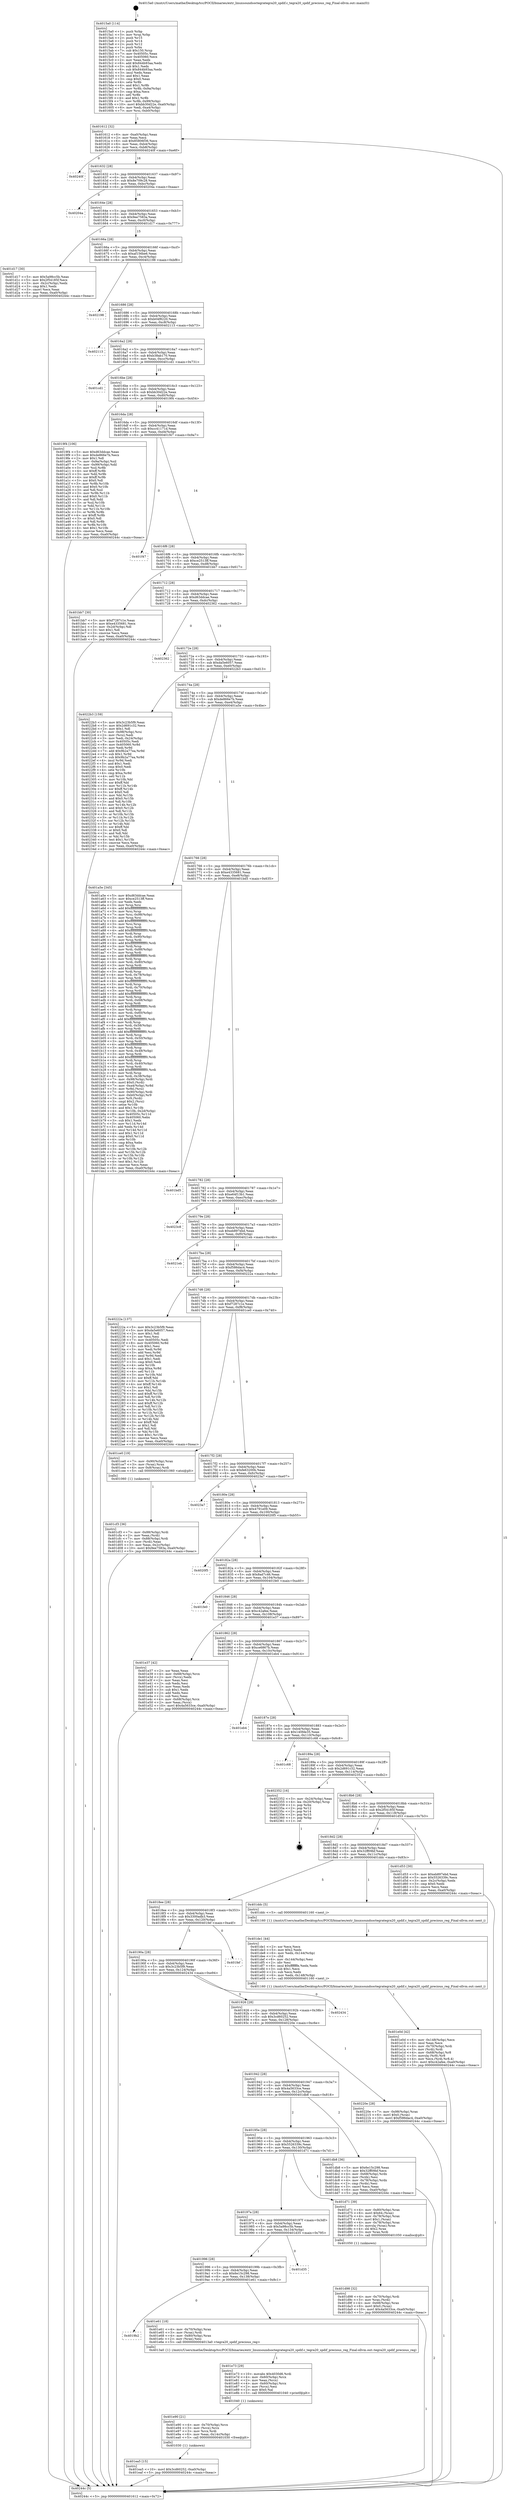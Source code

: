digraph "0x4015a0" {
  label = "0x4015a0 (/mnt/c/Users/mathe/Desktop/tcc/POCII/binaries/extr_linuxsoundsoctegrategra20_spdif.c_tegra20_spdif_precious_reg_Final-ollvm.out::main(0))"
  labelloc = "t"
  node[shape=record]

  Entry [label="",width=0.3,height=0.3,shape=circle,fillcolor=black,style=filled]
  "0x401612" [label="{
     0x401612 [32]\l
     | [instrs]\l
     &nbsp;&nbsp;0x401612 \<+6\>: mov -0xa0(%rbp),%eax\l
     &nbsp;&nbsp;0x401618 \<+2\>: mov %eax,%ecx\l
     &nbsp;&nbsp;0x40161a \<+6\>: sub $0x85806f36,%ecx\l
     &nbsp;&nbsp;0x401620 \<+6\>: mov %eax,-0xb4(%rbp)\l
     &nbsp;&nbsp;0x401626 \<+6\>: mov %ecx,-0xb8(%rbp)\l
     &nbsp;&nbsp;0x40162c \<+6\>: je 000000000040240f \<main+0xe6f\>\l
  }"]
  "0x40240f" [label="{
     0x40240f\l
  }", style=dashed]
  "0x401632" [label="{
     0x401632 [28]\l
     | [instrs]\l
     &nbsp;&nbsp;0x401632 \<+5\>: jmp 0000000000401637 \<main+0x97\>\l
     &nbsp;&nbsp;0x401637 \<+6\>: mov -0xb4(%rbp),%eax\l
     &nbsp;&nbsp;0x40163d \<+5\>: sub $0x8e709c28,%eax\l
     &nbsp;&nbsp;0x401642 \<+6\>: mov %eax,-0xbc(%rbp)\l
     &nbsp;&nbsp;0x401648 \<+6\>: je 000000000040204a \<main+0xaaa\>\l
  }"]
  Exit [label="",width=0.3,height=0.3,shape=circle,fillcolor=black,style=filled,peripheries=2]
  "0x40204a" [label="{
     0x40204a\l
  }", style=dashed]
  "0x40164e" [label="{
     0x40164e [28]\l
     | [instrs]\l
     &nbsp;&nbsp;0x40164e \<+5\>: jmp 0000000000401653 \<main+0xb3\>\l
     &nbsp;&nbsp;0x401653 \<+6\>: mov -0xb4(%rbp),%eax\l
     &nbsp;&nbsp;0x401659 \<+5\>: sub $0x9ee7583a,%eax\l
     &nbsp;&nbsp;0x40165e \<+6\>: mov %eax,-0xc0(%rbp)\l
     &nbsp;&nbsp;0x401664 \<+6\>: je 0000000000401d17 \<main+0x777\>\l
  }"]
  "0x401ea5" [label="{
     0x401ea5 [15]\l
     | [instrs]\l
     &nbsp;&nbsp;0x401ea5 \<+10\>: movl $0x3cd60252,-0xa0(%rbp)\l
     &nbsp;&nbsp;0x401eaf \<+5\>: jmp 000000000040244c \<main+0xeac\>\l
  }"]
  "0x401d17" [label="{
     0x401d17 [30]\l
     | [instrs]\l
     &nbsp;&nbsp;0x401d17 \<+5\>: mov $0x5a98cc5b,%eax\l
     &nbsp;&nbsp;0x401d1c \<+5\>: mov $0x2f54185f,%ecx\l
     &nbsp;&nbsp;0x401d21 \<+3\>: mov -0x2c(%rbp),%edx\l
     &nbsp;&nbsp;0x401d24 \<+3\>: cmp $0x1,%edx\l
     &nbsp;&nbsp;0x401d27 \<+3\>: cmovl %ecx,%eax\l
     &nbsp;&nbsp;0x401d2a \<+6\>: mov %eax,-0xa0(%rbp)\l
     &nbsp;&nbsp;0x401d30 \<+5\>: jmp 000000000040244c \<main+0xeac\>\l
  }"]
  "0x40166a" [label="{
     0x40166a [28]\l
     | [instrs]\l
     &nbsp;&nbsp;0x40166a \<+5\>: jmp 000000000040166f \<main+0xcf\>\l
     &nbsp;&nbsp;0x40166f \<+6\>: mov -0xb4(%rbp),%eax\l
     &nbsp;&nbsp;0x401675 \<+5\>: sub $0xaf156be6,%eax\l
     &nbsp;&nbsp;0x40167a \<+6\>: mov %eax,-0xc4(%rbp)\l
     &nbsp;&nbsp;0x401680 \<+6\>: je 0000000000402198 \<main+0xbf8\>\l
  }"]
  "0x401e90" [label="{
     0x401e90 [21]\l
     | [instrs]\l
     &nbsp;&nbsp;0x401e90 \<+4\>: mov -0x70(%rbp),%rcx\l
     &nbsp;&nbsp;0x401e94 \<+3\>: mov (%rcx),%rcx\l
     &nbsp;&nbsp;0x401e97 \<+3\>: mov %rcx,%rdi\l
     &nbsp;&nbsp;0x401e9a \<+6\>: mov %eax,-0x14c(%rbp)\l
     &nbsp;&nbsp;0x401ea0 \<+5\>: call 0000000000401030 \<free@plt\>\l
     | [calls]\l
     &nbsp;&nbsp;0x401030 \{1\} (unknown)\l
  }"]
  "0x402198" [label="{
     0x402198\l
  }", style=dashed]
  "0x401686" [label="{
     0x401686 [28]\l
     | [instrs]\l
     &nbsp;&nbsp;0x401686 \<+5\>: jmp 000000000040168b \<main+0xeb\>\l
     &nbsp;&nbsp;0x40168b \<+6\>: mov -0xb4(%rbp),%eax\l
     &nbsp;&nbsp;0x401691 \<+5\>: sub $0xb04f8220,%eax\l
     &nbsp;&nbsp;0x401696 \<+6\>: mov %eax,-0xc8(%rbp)\l
     &nbsp;&nbsp;0x40169c \<+6\>: je 0000000000402113 \<main+0xb73\>\l
  }"]
  "0x401e73" [label="{
     0x401e73 [29]\l
     | [instrs]\l
     &nbsp;&nbsp;0x401e73 \<+10\>: movabs $0x4030d6,%rdi\l
     &nbsp;&nbsp;0x401e7d \<+4\>: mov -0x60(%rbp),%rcx\l
     &nbsp;&nbsp;0x401e81 \<+2\>: mov %eax,(%rcx)\l
     &nbsp;&nbsp;0x401e83 \<+4\>: mov -0x60(%rbp),%rcx\l
     &nbsp;&nbsp;0x401e87 \<+2\>: mov (%rcx),%esi\l
     &nbsp;&nbsp;0x401e89 \<+2\>: mov $0x0,%al\l
     &nbsp;&nbsp;0x401e8b \<+5\>: call 0000000000401040 \<printf@plt\>\l
     | [calls]\l
     &nbsp;&nbsp;0x401040 \{1\} (unknown)\l
  }"]
  "0x402113" [label="{
     0x402113\l
  }", style=dashed]
  "0x4016a2" [label="{
     0x4016a2 [28]\l
     | [instrs]\l
     &nbsp;&nbsp;0x4016a2 \<+5\>: jmp 00000000004016a7 \<main+0x107\>\l
     &nbsp;&nbsp;0x4016a7 \<+6\>: mov -0xb4(%rbp),%eax\l
     &nbsp;&nbsp;0x4016ad \<+5\>: sub $0xb38ab170,%eax\l
     &nbsp;&nbsp;0x4016b2 \<+6\>: mov %eax,-0xcc(%rbp)\l
     &nbsp;&nbsp;0x4016b8 \<+6\>: je 0000000000401cd1 \<main+0x731\>\l
  }"]
  "0x4019b2" [label="{
     0x4019b2\l
  }", style=dashed]
  "0x401cd1" [label="{
     0x401cd1\l
  }", style=dashed]
  "0x4016be" [label="{
     0x4016be [28]\l
     | [instrs]\l
     &nbsp;&nbsp;0x4016be \<+5\>: jmp 00000000004016c3 \<main+0x123\>\l
     &nbsp;&nbsp;0x4016c3 \<+6\>: mov -0xb4(%rbp),%eax\l
     &nbsp;&nbsp;0x4016c9 \<+5\>: sub $0xbb30d22e,%eax\l
     &nbsp;&nbsp;0x4016ce \<+6\>: mov %eax,-0xd0(%rbp)\l
     &nbsp;&nbsp;0x4016d4 \<+6\>: je 00000000004019f4 \<main+0x454\>\l
  }"]
  "0x401e61" [label="{
     0x401e61 [18]\l
     | [instrs]\l
     &nbsp;&nbsp;0x401e61 \<+4\>: mov -0x70(%rbp),%rax\l
     &nbsp;&nbsp;0x401e65 \<+3\>: mov (%rax),%rdi\l
     &nbsp;&nbsp;0x401e68 \<+4\>: mov -0x80(%rbp),%rax\l
     &nbsp;&nbsp;0x401e6c \<+2\>: mov (%rax),%esi\l
     &nbsp;&nbsp;0x401e6e \<+5\>: call 00000000004013a0 \<tegra20_spdif_precious_reg\>\l
     | [calls]\l
     &nbsp;&nbsp;0x4013a0 \{1\} (/mnt/c/Users/mathe/Desktop/tcc/POCII/binaries/extr_linuxsoundsoctegrategra20_spdif.c_tegra20_spdif_precious_reg_Final-ollvm.out::tegra20_spdif_precious_reg)\l
  }"]
  "0x4019f4" [label="{
     0x4019f4 [106]\l
     | [instrs]\l
     &nbsp;&nbsp;0x4019f4 \<+5\>: mov $0xd63ddcae,%eax\l
     &nbsp;&nbsp;0x4019f9 \<+5\>: mov $0xde866e7b,%ecx\l
     &nbsp;&nbsp;0x4019fe \<+2\>: mov $0x1,%dl\l
     &nbsp;&nbsp;0x401a00 \<+7\>: mov -0x9a(%rbp),%sil\l
     &nbsp;&nbsp;0x401a07 \<+7\>: mov -0x99(%rbp),%dil\l
     &nbsp;&nbsp;0x401a0e \<+3\>: mov %sil,%r8b\l
     &nbsp;&nbsp;0x401a11 \<+4\>: xor $0xff,%r8b\l
     &nbsp;&nbsp;0x401a15 \<+3\>: mov %dil,%r9b\l
     &nbsp;&nbsp;0x401a18 \<+4\>: xor $0xff,%r9b\l
     &nbsp;&nbsp;0x401a1c \<+3\>: xor $0x0,%dl\l
     &nbsp;&nbsp;0x401a1f \<+3\>: mov %r8b,%r10b\l
     &nbsp;&nbsp;0x401a22 \<+4\>: and $0x0,%r10b\l
     &nbsp;&nbsp;0x401a26 \<+3\>: and %dl,%sil\l
     &nbsp;&nbsp;0x401a29 \<+3\>: mov %r9b,%r11b\l
     &nbsp;&nbsp;0x401a2c \<+4\>: and $0x0,%r11b\l
     &nbsp;&nbsp;0x401a30 \<+3\>: and %dl,%dil\l
     &nbsp;&nbsp;0x401a33 \<+3\>: or %sil,%r10b\l
     &nbsp;&nbsp;0x401a36 \<+3\>: or %dil,%r11b\l
     &nbsp;&nbsp;0x401a39 \<+3\>: xor %r11b,%r10b\l
     &nbsp;&nbsp;0x401a3c \<+3\>: or %r9b,%r8b\l
     &nbsp;&nbsp;0x401a3f \<+4\>: xor $0xff,%r8b\l
     &nbsp;&nbsp;0x401a43 \<+3\>: or $0x0,%dl\l
     &nbsp;&nbsp;0x401a46 \<+3\>: and %dl,%r8b\l
     &nbsp;&nbsp;0x401a49 \<+3\>: or %r8b,%r10b\l
     &nbsp;&nbsp;0x401a4c \<+4\>: test $0x1,%r10b\l
     &nbsp;&nbsp;0x401a50 \<+3\>: cmovne %ecx,%eax\l
     &nbsp;&nbsp;0x401a53 \<+6\>: mov %eax,-0xa0(%rbp)\l
     &nbsp;&nbsp;0x401a59 \<+5\>: jmp 000000000040244c \<main+0xeac\>\l
  }"]
  "0x4016da" [label="{
     0x4016da [28]\l
     | [instrs]\l
     &nbsp;&nbsp;0x4016da \<+5\>: jmp 00000000004016df \<main+0x13f\>\l
     &nbsp;&nbsp;0x4016df \<+6\>: mov -0xb4(%rbp),%eax\l
     &nbsp;&nbsp;0x4016e5 \<+5\>: sub $0xcc41171d,%eax\l
     &nbsp;&nbsp;0x4016ea \<+6\>: mov %eax,-0xd4(%rbp)\l
     &nbsp;&nbsp;0x4016f0 \<+6\>: je 0000000000401f47 \<main+0x9a7\>\l
  }"]
  "0x40244c" [label="{
     0x40244c [5]\l
     | [instrs]\l
     &nbsp;&nbsp;0x40244c \<+5\>: jmp 0000000000401612 \<main+0x72\>\l
  }"]
  "0x4015a0" [label="{
     0x4015a0 [114]\l
     | [instrs]\l
     &nbsp;&nbsp;0x4015a0 \<+1\>: push %rbp\l
     &nbsp;&nbsp;0x4015a1 \<+3\>: mov %rsp,%rbp\l
     &nbsp;&nbsp;0x4015a4 \<+2\>: push %r15\l
     &nbsp;&nbsp;0x4015a6 \<+2\>: push %r14\l
     &nbsp;&nbsp;0x4015a8 \<+2\>: push %r12\l
     &nbsp;&nbsp;0x4015aa \<+1\>: push %rbx\l
     &nbsp;&nbsp;0x4015ab \<+7\>: sub $0x150,%rsp\l
     &nbsp;&nbsp;0x4015b2 \<+7\>: mov 0x40505c,%eax\l
     &nbsp;&nbsp;0x4015b9 \<+7\>: mov 0x405060,%ecx\l
     &nbsp;&nbsp;0x4015c0 \<+2\>: mov %eax,%edx\l
     &nbsp;&nbsp;0x4015c2 \<+6\>: add $0x844b93aa,%edx\l
     &nbsp;&nbsp;0x4015c8 \<+3\>: sub $0x1,%edx\l
     &nbsp;&nbsp;0x4015cb \<+6\>: sub $0x844b93aa,%edx\l
     &nbsp;&nbsp;0x4015d1 \<+3\>: imul %edx,%eax\l
     &nbsp;&nbsp;0x4015d4 \<+3\>: and $0x1,%eax\l
     &nbsp;&nbsp;0x4015d7 \<+3\>: cmp $0x0,%eax\l
     &nbsp;&nbsp;0x4015da \<+4\>: sete %r8b\l
     &nbsp;&nbsp;0x4015de \<+4\>: and $0x1,%r8b\l
     &nbsp;&nbsp;0x4015e2 \<+7\>: mov %r8b,-0x9a(%rbp)\l
     &nbsp;&nbsp;0x4015e9 \<+3\>: cmp $0xa,%ecx\l
     &nbsp;&nbsp;0x4015ec \<+4\>: setl %r8b\l
     &nbsp;&nbsp;0x4015f0 \<+4\>: and $0x1,%r8b\l
     &nbsp;&nbsp;0x4015f4 \<+7\>: mov %r8b,-0x99(%rbp)\l
     &nbsp;&nbsp;0x4015fb \<+10\>: movl $0xbb30d22e,-0xa0(%rbp)\l
     &nbsp;&nbsp;0x401605 \<+6\>: mov %edi,-0xa4(%rbp)\l
     &nbsp;&nbsp;0x40160b \<+7\>: mov %rsi,-0xb0(%rbp)\l
  }"]
  "0x401996" [label="{
     0x401996 [28]\l
     | [instrs]\l
     &nbsp;&nbsp;0x401996 \<+5\>: jmp 000000000040199b \<main+0x3fb\>\l
     &nbsp;&nbsp;0x40199b \<+6\>: mov -0xb4(%rbp),%eax\l
     &nbsp;&nbsp;0x4019a1 \<+5\>: sub $0x6e15c298,%eax\l
     &nbsp;&nbsp;0x4019a6 \<+6\>: mov %eax,-0x138(%rbp)\l
     &nbsp;&nbsp;0x4019ac \<+6\>: je 0000000000401e61 \<main+0x8c1\>\l
  }"]
  "0x401f47" [label="{
     0x401f47\l
  }", style=dashed]
  "0x4016f6" [label="{
     0x4016f6 [28]\l
     | [instrs]\l
     &nbsp;&nbsp;0x4016f6 \<+5\>: jmp 00000000004016fb \<main+0x15b\>\l
     &nbsp;&nbsp;0x4016fb \<+6\>: mov -0xb4(%rbp),%eax\l
     &nbsp;&nbsp;0x401701 \<+5\>: sub $0xce2513ff,%eax\l
     &nbsp;&nbsp;0x401706 \<+6\>: mov %eax,-0xd8(%rbp)\l
     &nbsp;&nbsp;0x40170c \<+6\>: je 0000000000401bb7 \<main+0x617\>\l
  }"]
  "0x401d35" [label="{
     0x401d35\l
  }", style=dashed]
  "0x401bb7" [label="{
     0x401bb7 [30]\l
     | [instrs]\l
     &nbsp;&nbsp;0x401bb7 \<+5\>: mov $0xf7287c1e,%eax\l
     &nbsp;&nbsp;0x401bbc \<+5\>: mov $0xe4335681,%ecx\l
     &nbsp;&nbsp;0x401bc1 \<+3\>: mov -0x2d(%rbp),%dl\l
     &nbsp;&nbsp;0x401bc4 \<+3\>: test $0x1,%dl\l
     &nbsp;&nbsp;0x401bc7 \<+3\>: cmovne %ecx,%eax\l
     &nbsp;&nbsp;0x401bca \<+6\>: mov %eax,-0xa0(%rbp)\l
     &nbsp;&nbsp;0x401bd0 \<+5\>: jmp 000000000040244c \<main+0xeac\>\l
  }"]
  "0x401712" [label="{
     0x401712 [28]\l
     | [instrs]\l
     &nbsp;&nbsp;0x401712 \<+5\>: jmp 0000000000401717 \<main+0x177\>\l
     &nbsp;&nbsp;0x401717 \<+6\>: mov -0xb4(%rbp),%eax\l
     &nbsp;&nbsp;0x40171d \<+5\>: sub $0xd63ddcae,%eax\l
     &nbsp;&nbsp;0x401722 \<+6\>: mov %eax,-0xdc(%rbp)\l
     &nbsp;&nbsp;0x401728 \<+6\>: je 0000000000402362 \<main+0xdc2\>\l
  }"]
  "0x401e0d" [label="{
     0x401e0d [42]\l
     | [instrs]\l
     &nbsp;&nbsp;0x401e0d \<+6\>: mov -0x148(%rbp),%ecx\l
     &nbsp;&nbsp;0x401e13 \<+3\>: imul %eax,%ecx\l
     &nbsp;&nbsp;0x401e16 \<+4\>: mov -0x70(%rbp),%rdi\l
     &nbsp;&nbsp;0x401e1a \<+3\>: mov (%rdi),%rdi\l
     &nbsp;&nbsp;0x401e1d \<+4\>: mov -0x68(%rbp),%r8\l
     &nbsp;&nbsp;0x401e21 \<+3\>: movslq (%r8),%r8\l
     &nbsp;&nbsp;0x401e24 \<+4\>: mov %ecx,(%rdi,%r8,4)\l
     &nbsp;&nbsp;0x401e28 \<+10\>: movl $0xc42afee,-0xa0(%rbp)\l
     &nbsp;&nbsp;0x401e32 \<+5\>: jmp 000000000040244c \<main+0xeac\>\l
  }"]
  "0x402362" [label="{
     0x402362\l
  }", style=dashed]
  "0x40172e" [label="{
     0x40172e [28]\l
     | [instrs]\l
     &nbsp;&nbsp;0x40172e \<+5\>: jmp 0000000000401733 \<main+0x193\>\l
     &nbsp;&nbsp;0x401733 \<+6\>: mov -0xb4(%rbp),%eax\l
     &nbsp;&nbsp;0x401739 \<+5\>: sub $0xda5e6057,%eax\l
     &nbsp;&nbsp;0x40173e \<+6\>: mov %eax,-0xe0(%rbp)\l
     &nbsp;&nbsp;0x401744 \<+6\>: je 00000000004022b3 \<main+0xd13\>\l
  }"]
  "0x401de1" [label="{
     0x401de1 [44]\l
     | [instrs]\l
     &nbsp;&nbsp;0x401de1 \<+2\>: xor %ecx,%ecx\l
     &nbsp;&nbsp;0x401de3 \<+5\>: mov $0x2,%edx\l
     &nbsp;&nbsp;0x401de8 \<+6\>: mov %edx,-0x144(%rbp)\l
     &nbsp;&nbsp;0x401dee \<+1\>: cltd\l
     &nbsp;&nbsp;0x401def \<+6\>: mov -0x144(%rbp),%esi\l
     &nbsp;&nbsp;0x401df5 \<+2\>: idiv %esi\l
     &nbsp;&nbsp;0x401df7 \<+6\>: imul $0xfffffffe,%edx,%edx\l
     &nbsp;&nbsp;0x401dfd \<+3\>: sub $0x1,%ecx\l
     &nbsp;&nbsp;0x401e00 \<+2\>: sub %ecx,%edx\l
     &nbsp;&nbsp;0x401e02 \<+6\>: mov %edx,-0x148(%rbp)\l
     &nbsp;&nbsp;0x401e08 \<+5\>: call 0000000000401160 \<next_i\>\l
     | [calls]\l
     &nbsp;&nbsp;0x401160 \{1\} (/mnt/c/Users/mathe/Desktop/tcc/POCII/binaries/extr_linuxsoundsoctegrategra20_spdif.c_tegra20_spdif_precious_reg_Final-ollvm.out::next_i)\l
  }"]
  "0x4022b3" [label="{
     0x4022b3 [159]\l
     | [instrs]\l
     &nbsp;&nbsp;0x4022b3 \<+5\>: mov $0x3c23b5f9,%eax\l
     &nbsp;&nbsp;0x4022b8 \<+5\>: mov $0x2d691c32,%ecx\l
     &nbsp;&nbsp;0x4022bd \<+2\>: mov $0x1,%dl\l
     &nbsp;&nbsp;0x4022bf \<+7\>: mov -0x98(%rbp),%rsi\l
     &nbsp;&nbsp;0x4022c6 \<+2\>: mov (%rsi),%edi\l
     &nbsp;&nbsp;0x4022c8 \<+3\>: mov %edi,-0x24(%rbp)\l
     &nbsp;&nbsp;0x4022cb \<+7\>: mov 0x40505c,%edi\l
     &nbsp;&nbsp;0x4022d2 \<+8\>: mov 0x405060,%r8d\l
     &nbsp;&nbsp;0x4022da \<+3\>: mov %edi,%r9d\l
     &nbsp;&nbsp;0x4022dd \<+7\>: add $0x9b2a77ea,%r9d\l
     &nbsp;&nbsp;0x4022e4 \<+4\>: sub $0x1,%r9d\l
     &nbsp;&nbsp;0x4022e8 \<+7\>: sub $0x9b2a77ea,%r9d\l
     &nbsp;&nbsp;0x4022ef \<+4\>: imul %r9d,%edi\l
     &nbsp;&nbsp;0x4022f3 \<+3\>: and $0x1,%edi\l
     &nbsp;&nbsp;0x4022f6 \<+3\>: cmp $0x0,%edi\l
     &nbsp;&nbsp;0x4022f9 \<+4\>: sete %r10b\l
     &nbsp;&nbsp;0x4022fd \<+4\>: cmp $0xa,%r8d\l
     &nbsp;&nbsp;0x402301 \<+4\>: setl %r11b\l
     &nbsp;&nbsp;0x402305 \<+3\>: mov %r10b,%bl\l
     &nbsp;&nbsp;0x402308 \<+3\>: xor $0xff,%bl\l
     &nbsp;&nbsp;0x40230b \<+3\>: mov %r11b,%r14b\l
     &nbsp;&nbsp;0x40230e \<+4\>: xor $0xff,%r14b\l
     &nbsp;&nbsp;0x402312 \<+3\>: xor $0x0,%dl\l
     &nbsp;&nbsp;0x402315 \<+3\>: mov %bl,%r15b\l
     &nbsp;&nbsp;0x402318 \<+4\>: and $0x0,%r15b\l
     &nbsp;&nbsp;0x40231c \<+3\>: and %dl,%r10b\l
     &nbsp;&nbsp;0x40231f \<+3\>: mov %r14b,%r12b\l
     &nbsp;&nbsp;0x402322 \<+4\>: and $0x0,%r12b\l
     &nbsp;&nbsp;0x402326 \<+3\>: and %dl,%r11b\l
     &nbsp;&nbsp;0x402329 \<+3\>: or %r10b,%r15b\l
     &nbsp;&nbsp;0x40232c \<+3\>: or %r11b,%r12b\l
     &nbsp;&nbsp;0x40232f \<+3\>: xor %r12b,%r15b\l
     &nbsp;&nbsp;0x402332 \<+3\>: or %r14b,%bl\l
     &nbsp;&nbsp;0x402335 \<+3\>: xor $0xff,%bl\l
     &nbsp;&nbsp;0x402338 \<+3\>: or $0x0,%dl\l
     &nbsp;&nbsp;0x40233b \<+2\>: and %dl,%bl\l
     &nbsp;&nbsp;0x40233d \<+3\>: or %bl,%r15b\l
     &nbsp;&nbsp;0x402340 \<+4\>: test $0x1,%r15b\l
     &nbsp;&nbsp;0x402344 \<+3\>: cmovne %ecx,%eax\l
     &nbsp;&nbsp;0x402347 \<+6\>: mov %eax,-0xa0(%rbp)\l
     &nbsp;&nbsp;0x40234d \<+5\>: jmp 000000000040244c \<main+0xeac\>\l
  }"]
  "0x40174a" [label="{
     0x40174a [28]\l
     | [instrs]\l
     &nbsp;&nbsp;0x40174a \<+5\>: jmp 000000000040174f \<main+0x1af\>\l
     &nbsp;&nbsp;0x40174f \<+6\>: mov -0xb4(%rbp),%eax\l
     &nbsp;&nbsp;0x401755 \<+5\>: sub $0xde866e7b,%eax\l
     &nbsp;&nbsp;0x40175a \<+6\>: mov %eax,-0xe4(%rbp)\l
     &nbsp;&nbsp;0x401760 \<+6\>: je 0000000000401a5e \<main+0x4be\>\l
  }"]
  "0x401d98" [label="{
     0x401d98 [32]\l
     | [instrs]\l
     &nbsp;&nbsp;0x401d98 \<+4\>: mov -0x70(%rbp),%rdi\l
     &nbsp;&nbsp;0x401d9c \<+3\>: mov %rax,(%rdi)\l
     &nbsp;&nbsp;0x401d9f \<+4\>: mov -0x68(%rbp),%rax\l
     &nbsp;&nbsp;0x401da3 \<+6\>: movl $0x0,(%rax)\l
     &nbsp;&nbsp;0x401da9 \<+10\>: movl $0x4a5633ce,-0xa0(%rbp)\l
     &nbsp;&nbsp;0x401db3 \<+5\>: jmp 000000000040244c \<main+0xeac\>\l
  }"]
  "0x401a5e" [label="{
     0x401a5e [345]\l
     | [instrs]\l
     &nbsp;&nbsp;0x401a5e \<+5\>: mov $0xd63ddcae,%eax\l
     &nbsp;&nbsp;0x401a63 \<+5\>: mov $0xce2513ff,%ecx\l
     &nbsp;&nbsp;0x401a68 \<+2\>: xor %edx,%edx\l
     &nbsp;&nbsp;0x401a6a \<+3\>: mov %rsp,%rsi\l
     &nbsp;&nbsp;0x401a6d \<+4\>: add $0xfffffffffffffff0,%rsi\l
     &nbsp;&nbsp;0x401a71 \<+3\>: mov %rsi,%rsp\l
     &nbsp;&nbsp;0x401a74 \<+7\>: mov %rsi,-0x98(%rbp)\l
     &nbsp;&nbsp;0x401a7b \<+3\>: mov %rsp,%rsi\l
     &nbsp;&nbsp;0x401a7e \<+4\>: add $0xfffffffffffffff0,%rsi\l
     &nbsp;&nbsp;0x401a82 \<+3\>: mov %rsi,%rsp\l
     &nbsp;&nbsp;0x401a85 \<+3\>: mov %rsp,%rdi\l
     &nbsp;&nbsp;0x401a88 \<+4\>: add $0xfffffffffffffff0,%rdi\l
     &nbsp;&nbsp;0x401a8c \<+3\>: mov %rdi,%rsp\l
     &nbsp;&nbsp;0x401a8f \<+7\>: mov %rdi,-0x90(%rbp)\l
     &nbsp;&nbsp;0x401a96 \<+3\>: mov %rsp,%rdi\l
     &nbsp;&nbsp;0x401a99 \<+4\>: add $0xfffffffffffffff0,%rdi\l
     &nbsp;&nbsp;0x401a9d \<+3\>: mov %rdi,%rsp\l
     &nbsp;&nbsp;0x401aa0 \<+7\>: mov %rdi,-0x88(%rbp)\l
     &nbsp;&nbsp;0x401aa7 \<+3\>: mov %rsp,%rdi\l
     &nbsp;&nbsp;0x401aaa \<+4\>: add $0xfffffffffffffff0,%rdi\l
     &nbsp;&nbsp;0x401aae \<+3\>: mov %rdi,%rsp\l
     &nbsp;&nbsp;0x401ab1 \<+4\>: mov %rdi,-0x80(%rbp)\l
     &nbsp;&nbsp;0x401ab5 \<+3\>: mov %rsp,%rdi\l
     &nbsp;&nbsp;0x401ab8 \<+4\>: add $0xfffffffffffffff0,%rdi\l
     &nbsp;&nbsp;0x401abc \<+3\>: mov %rdi,%rsp\l
     &nbsp;&nbsp;0x401abf \<+4\>: mov %rdi,-0x78(%rbp)\l
     &nbsp;&nbsp;0x401ac3 \<+3\>: mov %rsp,%rdi\l
     &nbsp;&nbsp;0x401ac6 \<+4\>: add $0xfffffffffffffff0,%rdi\l
     &nbsp;&nbsp;0x401aca \<+3\>: mov %rdi,%rsp\l
     &nbsp;&nbsp;0x401acd \<+4\>: mov %rdi,-0x70(%rbp)\l
     &nbsp;&nbsp;0x401ad1 \<+3\>: mov %rsp,%rdi\l
     &nbsp;&nbsp;0x401ad4 \<+4\>: add $0xfffffffffffffff0,%rdi\l
     &nbsp;&nbsp;0x401ad8 \<+3\>: mov %rdi,%rsp\l
     &nbsp;&nbsp;0x401adb \<+4\>: mov %rdi,-0x68(%rbp)\l
     &nbsp;&nbsp;0x401adf \<+3\>: mov %rsp,%rdi\l
     &nbsp;&nbsp;0x401ae2 \<+4\>: add $0xfffffffffffffff0,%rdi\l
     &nbsp;&nbsp;0x401ae6 \<+3\>: mov %rdi,%rsp\l
     &nbsp;&nbsp;0x401ae9 \<+4\>: mov %rdi,-0x60(%rbp)\l
     &nbsp;&nbsp;0x401aed \<+3\>: mov %rsp,%rdi\l
     &nbsp;&nbsp;0x401af0 \<+4\>: add $0xfffffffffffffff0,%rdi\l
     &nbsp;&nbsp;0x401af4 \<+3\>: mov %rdi,%rsp\l
     &nbsp;&nbsp;0x401af7 \<+4\>: mov %rdi,-0x58(%rbp)\l
     &nbsp;&nbsp;0x401afb \<+3\>: mov %rsp,%rdi\l
     &nbsp;&nbsp;0x401afe \<+4\>: add $0xfffffffffffffff0,%rdi\l
     &nbsp;&nbsp;0x401b02 \<+3\>: mov %rdi,%rsp\l
     &nbsp;&nbsp;0x401b05 \<+4\>: mov %rdi,-0x50(%rbp)\l
     &nbsp;&nbsp;0x401b09 \<+3\>: mov %rsp,%rdi\l
     &nbsp;&nbsp;0x401b0c \<+4\>: add $0xfffffffffffffff0,%rdi\l
     &nbsp;&nbsp;0x401b10 \<+3\>: mov %rdi,%rsp\l
     &nbsp;&nbsp;0x401b13 \<+4\>: mov %rdi,-0x48(%rbp)\l
     &nbsp;&nbsp;0x401b17 \<+3\>: mov %rsp,%rdi\l
     &nbsp;&nbsp;0x401b1a \<+4\>: add $0xfffffffffffffff0,%rdi\l
     &nbsp;&nbsp;0x401b1e \<+3\>: mov %rdi,%rsp\l
     &nbsp;&nbsp;0x401b21 \<+4\>: mov %rdi,-0x40(%rbp)\l
     &nbsp;&nbsp;0x401b25 \<+3\>: mov %rsp,%rdi\l
     &nbsp;&nbsp;0x401b28 \<+4\>: add $0xfffffffffffffff0,%rdi\l
     &nbsp;&nbsp;0x401b2c \<+3\>: mov %rdi,%rsp\l
     &nbsp;&nbsp;0x401b2f \<+4\>: mov %rdi,-0x38(%rbp)\l
     &nbsp;&nbsp;0x401b33 \<+7\>: mov -0x98(%rbp),%rdi\l
     &nbsp;&nbsp;0x401b3a \<+6\>: movl $0x0,(%rdi)\l
     &nbsp;&nbsp;0x401b40 \<+7\>: mov -0xa4(%rbp),%r8d\l
     &nbsp;&nbsp;0x401b47 \<+3\>: mov %r8d,(%rsi)\l
     &nbsp;&nbsp;0x401b4a \<+7\>: mov -0x90(%rbp),%rdi\l
     &nbsp;&nbsp;0x401b51 \<+7\>: mov -0xb0(%rbp),%r9\l
     &nbsp;&nbsp;0x401b58 \<+3\>: mov %r9,(%rdi)\l
     &nbsp;&nbsp;0x401b5b \<+3\>: cmpl $0x2,(%rsi)\l
     &nbsp;&nbsp;0x401b5e \<+4\>: setne %r10b\l
     &nbsp;&nbsp;0x401b62 \<+4\>: and $0x1,%r10b\l
     &nbsp;&nbsp;0x401b66 \<+4\>: mov %r10b,-0x2d(%rbp)\l
     &nbsp;&nbsp;0x401b6a \<+8\>: mov 0x40505c,%r11d\l
     &nbsp;&nbsp;0x401b72 \<+7\>: mov 0x405060,%ebx\l
     &nbsp;&nbsp;0x401b79 \<+3\>: sub $0x1,%edx\l
     &nbsp;&nbsp;0x401b7c \<+3\>: mov %r11d,%r14d\l
     &nbsp;&nbsp;0x401b7f \<+3\>: add %edx,%r14d\l
     &nbsp;&nbsp;0x401b82 \<+4\>: imul %r14d,%r11d\l
     &nbsp;&nbsp;0x401b86 \<+4\>: and $0x1,%r11d\l
     &nbsp;&nbsp;0x401b8a \<+4\>: cmp $0x0,%r11d\l
     &nbsp;&nbsp;0x401b8e \<+4\>: sete %r10b\l
     &nbsp;&nbsp;0x401b92 \<+3\>: cmp $0xa,%ebx\l
     &nbsp;&nbsp;0x401b95 \<+4\>: setl %r15b\l
     &nbsp;&nbsp;0x401b99 \<+3\>: mov %r10b,%r12b\l
     &nbsp;&nbsp;0x401b9c \<+3\>: and %r15b,%r12b\l
     &nbsp;&nbsp;0x401b9f \<+3\>: xor %r15b,%r10b\l
     &nbsp;&nbsp;0x401ba2 \<+3\>: or %r10b,%r12b\l
     &nbsp;&nbsp;0x401ba5 \<+4\>: test $0x1,%r12b\l
     &nbsp;&nbsp;0x401ba9 \<+3\>: cmovne %ecx,%eax\l
     &nbsp;&nbsp;0x401bac \<+6\>: mov %eax,-0xa0(%rbp)\l
     &nbsp;&nbsp;0x401bb2 \<+5\>: jmp 000000000040244c \<main+0xeac\>\l
  }"]
  "0x401766" [label="{
     0x401766 [28]\l
     | [instrs]\l
     &nbsp;&nbsp;0x401766 \<+5\>: jmp 000000000040176b \<main+0x1cb\>\l
     &nbsp;&nbsp;0x40176b \<+6\>: mov -0xb4(%rbp),%eax\l
     &nbsp;&nbsp;0x401771 \<+5\>: sub $0xe4335681,%eax\l
     &nbsp;&nbsp;0x401776 \<+6\>: mov %eax,-0xe8(%rbp)\l
     &nbsp;&nbsp;0x40177c \<+6\>: je 0000000000401bd5 \<main+0x635\>\l
  }"]
  "0x40197a" [label="{
     0x40197a [28]\l
     | [instrs]\l
     &nbsp;&nbsp;0x40197a \<+5\>: jmp 000000000040197f \<main+0x3df\>\l
     &nbsp;&nbsp;0x40197f \<+6\>: mov -0xb4(%rbp),%eax\l
     &nbsp;&nbsp;0x401985 \<+5\>: sub $0x5a98cc5b,%eax\l
     &nbsp;&nbsp;0x40198a \<+6\>: mov %eax,-0x134(%rbp)\l
     &nbsp;&nbsp;0x401990 \<+6\>: je 0000000000401d35 \<main+0x795\>\l
  }"]
  "0x401d71" [label="{
     0x401d71 [39]\l
     | [instrs]\l
     &nbsp;&nbsp;0x401d71 \<+4\>: mov -0x80(%rbp),%rax\l
     &nbsp;&nbsp;0x401d75 \<+6\>: movl $0x64,(%rax)\l
     &nbsp;&nbsp;0x401d7b \<+4\>: mov -0x78(%rbp),%rax\l
     &nbsp;&nbsp;0x401d7f \<+6\>: movl $0x1,(%rax)\l
     &nbsp;&nbsp;0x401d85 \<+4\>: mov -0x78(%rbp),%rax\l
     &nbsp;&nbsp;0x401d89 \<+3\>: movslq (%rax),%rax\l
     &nbsp;&nbsp;0x401d8c \<+4\>: shl $0x2,%rax\l
     &nbsp;&nbsp;0x401d90 \<+3\>: mov %rax,%rdi\l
     &nbsp;&nbsp;0x401d93 \<+5\>: call 0000000000401050 \<malloc@plt\>\l
     | [calls]\l
     &nbsp;&nbsp;0x401050 \{1\} (unknown)\l
  }"]
  "0x401bd5" [label="{
     0x401bd5\l
  }", style=dashed]
  "0x401782" [label="{
     0x401782 [28]\l
     | [instrs]\l
     &nbsp;&nbsp;0x401782 \<+5\>: jmp 0000000000401787 \<main+0x1e7\>\l
     &nbsp;&nbsp;0x401787 \<+6\>: mov -0xb4(%rbp),%eax\l
     &nbsp;&nbsp;0x40178d \<+5\>: sub $0xe64f13b1,%eax\l
     &nbsp;&nbsp;0x401792 \<+6\>: mov %eax,-0xec(%rbp)\l
     &nbsp;&nbsp;0x401798 \<+6\>: je 00000000004023c8 \<main+0xe28\>\l
  }"]
  "0x40195e" [label="{
     0x40195e [28]\l
     | [instrs]\l
     &nbsp;&nbsp;0x40195e \<+5\>: jmp 0000000000401963 \<main+0x3c3\>\l
     &nbsp;&nbsp;0x401963 \<+6\>: mov -0xb4(%rbp),%eax\l
     &nbsp;&nbsp;0x401969 \<+5\>: sub $0x5526339c,%eax\l
     &nbsp;&nbsp;0x40196e \<+6\>: mov %eax,-0x130(%rbp)\l
     &nbsp;&nbsp;0x401974 \<+6\>: je 0000000000401d71 \<main+0x7d1\>\l
  }"]
  "0x4023c8" [label="{
     0x4023c8\l
  }", style=dashed]
  "0x40179e" [label="{
     0x40179e [28]\l
     | [instrs]\l
     &nbsp;&nbsp;0x40179e \<+5\>: jmp 00000000004017a3 \<main+0x203\>\l
     &nbsp;&nbsp;0x4017a3 \<+6\>: mov -0xb4(%rbp),%eax\l
     &nbsp;&nbsp;0x4017a9 \<+5\>: sub $0xeb897ebd,%eax\l
     &nbsp;&nbsp;0x4017ae \<+6\>: mov %eax,-0xf0(%rbp)\l
     &nbsp;&nbsp;0x4017b4 \<+6\>: je 00000000004021eb \<main+0xc4b\>\l
  }"]
  "0x401db8" [label="{
     0x401db8 [36]\l
     | [instrs]\l
     &nbsp;&nbsp;0x401db8 \<+5\>: mov $0x6e15c298,%eax\l
     &nbsp;&nbsp;0x401dbd \<+5\>: mov $0x32ff09bf,%ecx\l
     &nbsp;&nbsp;0x401dc2 \<+4\>: mov -0x68(%rbp),%rdx\l
     &nbsp;&nbsp;0x401dc6 \<+2\>: mov (%rdx),%esi\l
     &nbsp;&nbsp;0x401dc8 \<+4\>: mov -0x78(%rbp),%rdx\l
     &nbsp;&nbsp;0x401dcc \<+2\>: cmp (%rdx),%esi\l
     &nbsp;&nbsp;0x401dce \<+3\>: cmovl %ecx,%eax\l
     &nbsp;&nbsp;0x401dd1 \<+6\>: mov %eax,-0xa0(%rbp)\l
     &nbsp;&nbsp;0x401dd7 \<+5\>: jmp 000000000040244c \<main+0xeac\>\l
  }"]
  "0x4021eb" [label="{
     0x4021eb\l
  }", style=dashed]
  "0x4017ba" [label="{
     0x4017ba [28]\l
     | [instrs]\l
     &nbsp;&nbsp;0x4017ba \<+5\>: jmp 00000000004017bf \<main+0x21f\>\l
     &nbsp;&nbsp;0x4017bf \<+6\>: mov -0xb4(%rbp),%eax\l
     &nbsp;&nbsp;0x4017c5 \<+5\>: sub $0xf586dac4,%eax\l
     &nbsp;&nbsp;0x4017ca \<+6\>: mov %eax,-0xf4(%rbp)\l
     &nbsp;&nbsp;0x4017d0 \<+6\>: je 000000000040222a \<main+0xc8a\>\l
  }"]
  "0x401942" [label="{
     0x401942 [28]\l
     | [instrs]\l
     &nbsp;&nbsp;0x401942 \<+5\>: jmp 0000000000401947 \<main+0x3a7\>\l
     &nbsp;&nbsp;0x401947 \<+6\>: mov -0xb4(%rbp),%eax\l
     &nbsp;&nbsp;0x40194d \<+5\>: sub $0x4a5633ce,%eax\l
     &nbsp;&nbsp;0x401952 \<+6\>: mov %eax,-0x12c(%rbp)\l
     &nbsp;&nbsp;0x401958 \<+6\>: je 0000000000401db8 \<main+0x818\>\l
  }"]
  "0x40222a" [label="{
     0x40222a [137]\l
     | [instrs]\l
     &nbsp;&nbsp;0x40222a \<+5\>: mov $0x3c23b5f9,%eax\l
     &nbsp;&nbsp;0x40222f \<+5\>: mov $0xda5e6057,%ecx\l
     &nbsp;&nbsp;0x402234 \<+2\>: mov $0x1,%dl\l
     &nbsp;&nbsp;0x402236 \<+2\>: xor %esi,%esi\l
     &nbsp;&nbsp;0x402238 \<+7\>: mov 0x40505c,%edi\l
     &nbsp;&nbsp;0x40223f \<+8\>: mov 0x405060,%r8d\l
     &nbsp;&nbsp;0x402247 \<+3\>: sub $0x1,%esi\l
     &nbsp;&nbsp;0x40224a \<+3\>: mov %edi,%r9d\l
     &nbsp;&nbsp;0x40224d \<+3\>: add %esi,%r9d\l
     &nbsp;&nbsp;0x402250 \<+4\>: imul %r9d,%edi\l
     &nbsp;&nbsp;0x402254 \<+3\>: and $0x1,%edi\l
     &nbsp;&nbsp;0x402257 \<+3\>: cmp $0x0,%edi\l
     &nbsp;&nbsp;0x40225a \<+4\>: sete %r10b\l
     &nbsp;&nbsp;0x40225e \<+4\>: cmp $0xa,%r8d\l
     &nbsp;&nbsp;0x402262 \<+4\>: setl %r11b\l
     &nbsp;&nbsp;0x402266 \<+3\>: mov %r10b,%bl\l
     &nbsp;&nbsp;0x402269 \<+3\>: xor $0xff,%bl\l
     &nbsp;&nbsp;0x40226c \<+3\>: mov %r11b,%r14b\l
     &nbsp;&nbsp;0x40226f \<+4\>: xor $0xff,%r14b\l
     &nbsp;&nbsp;0x402273 \<+3\>: xor $0x1,%dl\l
     &nbsp;&nbsp;0x402276 \<+3\>: mov %bl,%r15b\l
     &nbsp;&nbsp;0x402279 \<+4\>: and $0xff,%r15b\l
     &nbsp;&nbsp;0x40227d \<+3\>: and %dl,%r10b\l
     &nbsp;&nbsp;0x402280 \<+3\>: mov %r14b,%r12b\l
     &nbsp;&nbsp;0x402283 \<+4\>: and $0xff,%r12b\l
     &nbsp;&nbsp;0x402287 \<+3\>: and %dl,%r11b\l
     &nbsp;&nbsp;0x40228a \<+3\>: or %r10b,%r15b\l
     &nbsp;&nbsp;0x40228d \<+3\>: or %r11b,%r12b\l
     &nbsp;&nbsp;0x402290 \<+3\>: xor %r12b,%r15b\l
     &nbsp;&nbsp;0x402293 \<+3\>: or %r14b,%bl\l
     &nbsp;&nbsp;0x402296 \<+3\>: xor $0xff,%bl\l
     &nbsp;&nbsp;0x402299 \<+3\>: or $0x1,%dl\l
     &nbsp;&nbsp;0x40229c \<+2\>: and %dl,%bl\l
     &nbsp;&nbsp;0x40229e \<+3\>: or %bl,%r15b\l
     &nbsp;&nbsp;0x4022a1 \<+4\>: test $0x1,%r15b\l
     &nbsp;&nbsp;0x4022a5 \<+3\>: cmovne %ecx,%eax\l
     &nbsp;&nbsp;0x4022a8 \<+6\>: mov %eax,-0xa0(%rbp)\l
     &nbsp;&nbsp;0x4022ae \<+5\>: jmp 000000000040244c \<main+0xeac\>\l
  }"]
  "0x4017d6" [label="{
     0x4017d6 [28]\l
     | [instrs]\l
     &nbsp;&nbsp;0x4017d6 \<+5\>: jmp 00000000004017db \<main+0x23b\>\l
     &nbsp;&nbsp;0x4017db \<+6\>: mov -0xb4(%rbp),%eax\l
     &nbsp;&nbsp;0x4017e1 \<+5\>: sub $0xf7287c1e,%eax\l
     &nbsp;&nbsp;0x4017e6 \<+6\>: mov %eax,-0xf8(%rbp)\l
     &nbsp;&nbsp;0x4017ec \<+6\>: je 0000000000401ce0 \<main+0x740\>\l
  }"]
  "0x40220e" [label="{
     0x40220e [28]\l
     | [instrs]\l
     &nbsp;&nbsp;0x40220e \<+7\>: mov -0x98(%rbp),%rax\l
     &nbsp;&nbsp;0x402215 \<+6\>: movl $0x0,(%rax)\l
     &nbsp;&nbsp;0x40221b \<+10\>: movl $0xf586dac4,-0xa0(%rbp)\l
     &nbsp;&nbsp;0x402225 \<+5\>: jmp 000000000040244c \<main+0xeac\>\l
  }"]
  "0x401ce0" [label="{
     0x401ce0 [19]\l
     | [instrs]\l
     &nbsp;&nbsp;0x401ce0 \<+7\>: mov -0x90(%rbp),%rax\l
     &nbsp;&nbsp;0x401ce7 \<+3\>: mov (%rax),%rax\l
     &nbsp;&nbsp;0x401cea \<+4\>: mov 0x8(%rax),%rdi\l
     &nbsp;&nbsp;0x401cee \<+5\>: call 0000000000401060 \<atoi@plt\>\l
     | [calls]\l
     &nbsp;&nbsp;0x401060 \{1\} (unknown)\l
  }"]
  "0x4017f2" [label="{
     0x4017f2 [28]\l
     | [instrs]\l
     &nbsp;&nbsp;0x4017f2 \<+5\>: jmp 00000000004017f7 \<main+0x257\>\l
     &nbsp;&nbsp;0x4017f7 \<+6\>: mov -0xb4(%rbp),%eax\l
     &nbsp;&nbsp;0x4017fd \<+5\>: sub $0xfe63200b,%eax\l
     &nbsp;&nbsp;0x401802 \<+6\>: mov %eax,-0xfc(%rbp)\l
     &nbsp;&nbsp;0x401808 \<+6\>: je 00000000004023a7 \<main+0xe07\>\l
  }"]
  "0x401cf3" [label="{
     0x401cf3 [36]\l
     | [instrs]\l
     &nbsp;&nbsp;0x401cf3 \<+7\>: mov -0x88(%rbp),%rdi\l
     &nbsp;&nbsp;0x401cfa \<+2\>: mov %eax,(%rdi)\l
     &nbsp;&nbsp;0x401cfc \<+7\>: mov -0x88(%rbp),%rdi\l
     &nbsp;&nbsp;0x401d03 \<+2\>: mov (%rdi),%eax\l
     &nbsp;&nbsp;0x401d05 \<+3\>: mov %eax,-0x2c(%rbp)\l
     &nbsp;&nbsp;0x401d08 \<+10\>: movl $0x9ee7583a,-0xa0(%rbp)\l
     &nbsp;&nbsp;0x401d12 \<+5\>: jmp 000000000040244c \<main+0xeac\>\l
  }"]
  "0x401926" [label="{
     0x401926 [28]\l
     | [instrs]\l
     &nbsp;&nbsp;0x401926 \<+5\>: jmp 000000000040192b \<main+0x38b\>\l
     &nbsp;&nbsp;0x40192b \<+6\>: mov -0xb4(%rbp),%eax\l
     &nbsp;&nbsp;0x401931 \<+5\>: sub $0x3cd60252,%eax\l
     &nbsp;&nbsp;0x401936 \<+6\>: mov %eax,-0x128(%rbp)\l
     &nbsp;&nbsp;0x40193c \<+6\>: je 000000000040220e \<main+0xc6e\>\l
  }"]
  "0x4023a7" [label="{
     0x4023a7\l
  }", style=dashed]
  "0x40180e" [label="{
     0x40180e [28]\l
     | [instrs]\l
     &nbsp;&nbsp;0x40180e \<+5\>: jmp 0000000000401813 \<main+0x273\>\l
     &nbsp;&nbsp;0x401813 \<+6\>: mov -0xb4(%rbp),%eax\l
     &nbsp;&nbsp;0x401819 \<+5\>: sub $0x4791e09,%eax\l
     &nbsp;&nbsp;0x40181e \<+6\>: mov %eax,-0x100(%rbp)\l
     &nbsp;&nbsp;0x401824 \<+6\>: je 00000000004020f5 \<main+0xb55\>\l
  }"]
  "0x402434" [label="{
     0x402434\l
  }", style=dashed]
  "0x4020f5" [label="{
     0x4020f5\l
  }", style=dashed]
  "0x40182a" [label="{
     0x40182a [28]\l
     | [instrs]\l
     &nbsp;&nbsp;0x40182a \<+5\>: jmp 000000000040182f \<main+0x28f\>\l
     &nbsp;&nbsp;0x40182f \<+6\>: mov -0xb4(%rbp),%eax\l
     &nbsp;&nbsp;0x401835 \<+5\>: sub $0x8ad7c46,%eax\l
     &nbsp;&nbsp;0x40183a \<+6\>: mov %eax,-0x104(%rbp)\l
     &nbsp;&nbsp;0x401840 \<+6\>: je 0000000000401fe0 \<main+0xa40\>\l
  }"]
  "0x40190a" [label="{
     0x40190a [28]\l
     | [instrs]\l
     &nbsp;&nbsp;0x40190a \<+5\>: jmp 000000000040190f \<main+0x36f\>\l
     &nbsp;&nbsp;0x40190f \<+6\>: mov -0xb4(%rbp),%eax\l
     &nbsp;&nbsp;0x401915 \<+5\>: sub $0x3c23b5f9,%eax\l
     &nbsp;&nbsp;0x40191a \<+6\>: mov %eax,-0x124(%rbp)\l
     &nbsp;&nbsp;0x401920 \<+6\>: je 0000000000402434 \<main+0xe94\>\l
  }"]
  "0x401fe0" [label="{
     0x401fe0\l
  }", style=dashed]
  "0x401846" [label="{
     0x401846 [28]\l
     | [instrs]\l
     &nbsp;&nbsp;0x401846 \<+5\>: jmp 000000000040184b \<main+0x2ab\>\l
     &nbsp;&nbsp;0x40184b \<+6\>: mov -0xb4(%rbp),%eax\l
     &nbsp;&nbsp;0x401851 \<+5\>: sub $0xc42afee,%eax\l
     &nbsp;&nbsp;0x401856 \<+6\>: mov %eax,-0x108(%rbp)\l
     &nbsp;&nbsp;0x40185c \<+6\>: je 0000000000401e37 \<main+0x897\>\l
  }"]
  "0x401fef" [label="{
     0x401fef\l
  }", style=dashed]
  "0x401e37" [label="{
     0x401e37 [42]\l
     | [instrs]\l
     &nbsp;&nbsp;0x401e37 \<+2\>: xor %eax,%eax\l
     &nbsp;&nbsp;0x401e39 \<+4\>: mov -0x68(%rbp),%rcx\l
     &nbsp;&nbsp;0x401e3d \<+2\>: mov (%rcx),%edx\l
     &nbsp;&nbsp;0x401e3f \<+2\>: mov %eax,%esi\l
     &nbsp;&nbsp;0x401e41 \<+2\>: sub %edx,%esi\l
     &nbsp;&nbsp;0x401e43 \<+2\>: mov %eax,%edx\l
     &nbsp;&nbsp;0x401e45 \<+3\>: sub $0x1,%edx\l
     &nbsp;&nbsp;0x401e48 \<+2\>: add %edx,%esi\l
     &nbsp;&nbsp;0x401e4a \<+2\>: sub %esi,%eax\l
     &nbsp;&nbsp;0x401e4c \<+4\>: mov -0x68(%rbp),%rcx\l
     &nbsp;&nbsp;0x401e50 \<+2\>: mov %eax,(%rcx)\l
     &nbsp;&nbsp;0x401e52 \<+10\>: movl $0x4a5633ce,-0xa0(%rbp)\l
     &nbsp;&nbsp;0x401e5c \<+5\>: jmp 000000000040244c \<main+0xeac\>\l
  }"]
  "0x401862" [label="{
     0x401862 [28]\l
     | [instrs]\l
     &nbsp;&nbsp;0x401862 \<+5\>: jmp 0000000000401867 \<main+0x2c7\>\l
     &nbsp;&nbsp;0x401867 \<+6\>: mov -0xb4(%rbp),%eax\l
     &nbsp;&nbsp;0x40186d \<+5\>: sub $0xce6867b,%eax\l
     &nbsp;&nbsp;0x401872 \<+6\>: mov %eax,-0x10c(%rbp)\l
     &nbsp;&nbsp;0x401878 \<+6\>: je 0000000000401eb4 \<main+0x914\>\l
  }"]
  "0x4018ee" [label="{
     0x4018ee [28]\l
     | [instrs]\l
     &nbsp;&nbsp;0x4018ee \<+5\>: jmp 00000000004018f3 \<main+0x353\>\l
     &nbsp;&nbsp;0x4018f3 \<+6\>: mov -0xb4(%rbp),%eax\l
     &nbsp;&nbsp;0x4018f9 \<+5\>: sub $0x3300adb3,%eax\l
     &nbsp;&nbsp;0x4018fe \<+6\>: mov %eax,-0x120(%rbp)\l
     &nbsp;&nbsp;0x401904 \<+6\>: je 0000000000401fef \<main+0xa4f\>\l
  }"]
  "0x401eb4" [label="{
     0x401eb4\l
  }", style=dashed]
  "0x40187e" [label="{
     0x40187e [28]\l
     | [instrs]\l
     &nbsp;&nbsp;0x40187e \<+5\>: jmp 0000000000401883 \<main+0x2e3\>\l
     &nbsp;&nbsp;0x401883 \<+6\>: mov -0xb4(%rbp),%eax\l
     &nbsp;&nbsp;0x401889 \<+5\>: sub $0x140fde35,%eax\l
     &nbsp;&nbsp;0x40188e \<+6\>: mov %eax,-0x110(%rbp)\l
     &nbsp;&nbsp;0x401894 \<+6\>: je 0000000000401c68 \<main+0x6c8\>\l
  }"]
  "0x401ddc" [label="{
     0x401ddc [5]\l
     | [instrs]\l
     &nbsp;&nbsp;0x401ddc \<+5\>: call 0000000000401160 \<next_i\>\l
     | [calls]\l
     &nbsp;&nbsp;0x401160 \{1\} (/mnt/c/Users/mathe/Desktop/tcc/POCII/binaries/extr_linuxsoundsoctegrategra20_spdif.c_tegra20_spdif_precious_reg_Final-ollvm.out::next_i)\l
  }"]
  "0x401c68" [label="{
     0x401c68\l
  }", style=dashed]
  "0x40189a" [label="{
     0x40189a [28]\l
     | [instrs]\l
     &nbsp;&nbsp;0x40189a \<+5\>: jmp 000000000040189f \<main+0x2ff\>\l
     &nbsp;&nbsp;0x40189f \<+6\>: mov -0xb4(%rbp),%eax\l
     &nbsp;&nbsp;0x4018a5 \<+5\>: sub $0x2d691c32,%eax\l
     &nbsp;&nbsp;0x4018aa \<+6\>: mov %eax,-0x114(%rbp)\l
     &nbsp;&nbsp;0x4018b0 \<+6\>: je 0000000000402352 \<main+0xdb2\>\l
  }"]
  "0x4018d2" [label="{
     0x4018d2 [28]\l
     | [instrs]\l
     &nbsp;&nbsp;0x4018d2 \<+5\>: jmp 00000000004018d7 \<main+0x337\>\l
     &nbsp;&nbsp;0x4018d7 \<+6\>: mov -0xb4(%rbp),%eax\l
     &nbsp;&nbsp;0x4018dd \<+5\>: sub $0x32ff09bf,%eax\l
     &nbsp;&nbsp;0x4018e2 \<+6\>: mov %eax,-0x11c(%rbp)\l
     &nbsp;&nbsp;0x4018e8 \<+6\>: je 0000000000401ddc \<main+0x83c\>\l
  }"]
  "0x402352" [label="{
     0x402352 [16]\l
     | [instrs]\l
     &nbsp;&nbsp;0x402352 \<+3\>: mov -0x24(%rbp),%eax\l
     &nbsp;&nbsp;0x402355 \<+4\>: lea -0x20(%rbp),%rsp\l
     &nbsp;&nbsp;0x402359 \<+1\>: pop %rbx\l
     &nbsp;&nbsp;0x40235a \<+2\>: pop %r12\l
     &nbsp;&nbsp;0x40235c \<+2\>: pop %r14\l
     &nbsp;&nbsp;0x40235e \<+2\>: pop %r15\l
     &nbsp;&nbsp;0x402360 \<+1\>: pop %rbp\l
     &nbsp;&nbsp;0x402361 \<+1\>: ret\l
  }"]
  "0x4018b6" [label="{
     0x4018b6 [28]\l
     | [instrs]\l
     &nbsp;&nbsp;0x4018b6 \<+5\>: jmp 00000000004018bb \<main+0x31b\>\l
     &nbsp;&nbsp;0x4018bb \<+6\>: mov -0xb4(%rbp),%eax\l
     &nbsp;&nbsp;0x4018c1 \<+5\>: sub $0x2f54185f,%eax\l
     &nbsp;&nbsp;0x4018c6 \<+6\>: mov %eax,-0x118(%rbp)\l
     &nbsp;&nbsp;0x4018cc \<+6\>: je 0000000000401d53 \<main+0x7b3\>\l
  }"]
  "0x401d53" [label="{
     0x401d53 [30]\l
     | [instrs]\l
     &nbsp;&nbsp;0x401d53 \<+5\>: mov $0xeb897ebd,%eax\l
     &nbsp;&nbsp;0x401d58 \<+5\>: mov $0x5526339c,%ecx\l
     &nbsp;&nbsp;0x401d5d \<+3\>: mov -0x2c(%rbp),%edx\l
     &nbsp;&nbsp;0x401d60 \<+3\>: cmp $0x0,%edx\l
     &nbsp;&nbsp;0x401d63 \<+3\>: cmove %ecx,%eax\l
     &nbsp;&nbsp;0x401d66 \<+6\>: mov %eax,-0xa0(%rbp)\l
     &nbsp;&nbsp;0x401d6c \<+5\>: jmp 000000000040244c \<main+0xeac\>\l
  }"]
  Entry -> "0x4015a0" [label=" 1"]
  "0x401612" -> "0x40240f" [label=" 0"]
  "0x401612" -> "0x401632" [label=" 16"]
  "0x402352" -> Exit [label=" 1"]
  "0x401632" -> "0x40204a" [label=" 0"]
  "0x401632" -> "0x40164e" [label=" 16"]
  "0x4022b3" -> "0x40244c" [label=" 1"]
  "0x40164e" -> "0x401d17" [label=" 1"]
  "0x40164e" -> "0x40166a" [label=" 15"]
  "0x40222a" -> "0x40244c" [label=" 1"]
  "0x40166a" -> "0x402198" [label=" 0"]
  "0x40166a" -> "0x401686" [label=" 15"]
  "0x40220e" -> "0x40244c" [label=" 1"]
  "0x401686" -> "0x402113" [label=" 0"]
  "0x401686" -> "0x4016a2" [label=" 15"]
  "0x401ea5" -> "0x40244c" [label=" 1"]
  "0x4016a2" -> "0x401cd1" [label=" 0"]
  "0x4016a2" -> "0x4016be" [label=" 15"]
  "0x401e90" -> "0x401ea5" [label=" 1"]
  "0x4016be" -> "0x4019f4" [label=" 1"]
  "0x4016be" -> "0x4016da" [label=" 14"]
  "0x4019f4" -> "0x40244c" [label=" 1"]
  "0x4015a0" -> "0x401612" [label=" 1"]
  "0x40244c" -> "0x401612" [label=" 15"]
  "0x401e73" -> "0x401e90" [label=" 1"]
  "0x4016da" -> "0x401f47" [label=" 0"]
  "0x4016da" -> "0x4016f6" [label=" 14"]
  "0x401996" -> "0x4019b2" [label=" 0"]
  "0x4016f6" -> "0x401bb7" [label=" 1"]
  "0x4016f6" -> "0x401712" [label=" 13"]
  "0x401996" -> "0x401e61" [label=" 1"]
  "0x401712" -> "0x402362" [label=" 0"]
  "0x401712" -> "0x40172e" [label=" 13"]
  "0x40197a" -> "0x401996" [label=" 1"]
  "0x40172e" -> "0x4022b3" [label=" 1"]
  "0x40172e" -> "0x40174a" [label=" 12"]
  "0x40197a" -> "0x401d35" [label=" 0"]
  "0x40174a" -> "0x401a5e" [label=" 1"]
  "0x40174a" -> "0x401766" [label=" 11"]
  "0x401e61" -> "0x401e73" [label=" 1"]
  "0x401a5e" -> "0x40244c" [label=" 1"]
  "0x401bb7" -> "0x40244c" [label=" 1"]
  "0x401e37" -> "0x40244c" [label=" 1"]
  "0x401766" -> "0x401bd5" [label=" 0"]
  "0x401766" -> "0x401782" [label=" 11"]
  "0x401e0d" -> "0x40244c" [label=" 1"]
  "0x401782" -> "0x4023c8" [label=" 0"]
  "0x401782" -> "0x40179e" [label=" 11"]
  "0x401ddc" -> "0x401de1" [label=" 1"]
  "0x40179e" -> "0x4021eb" [label=" 0"]
  "0x40179e" -> "0x4017ba" [label=" 11"]
  "0x401db8" -> "0x40244c" [label=" 2"]
  "0x4017ba" -> "0x40222a" [label=" 1"]
  "0x4017ba" -> "0x4017d6" [label=" 10"]
  "0x401d71" -> "0x401d98" [label=" 1"]
  "0x4017d6" -> "0x401ce0" [label=" 1"]
  "0x4017d6" -> "0x4017f2" [label=" 9"]
  "0x401ce0" -> "0x401cf3" [label=" 1"]
  "0x401cf3" -> "0x40244c" [label=" 1"]
  "0x401d17" -> "0x40244c" [label=" 1"]
  "0x40195e" -> "0x40197a" [label=" 1"]
  "0x4017f2" -> "0x4023a7" [label=" 0"]
  "0x4017f2" -> "0x40180e" [label=" 9"]
  "0x401de1" -> "0x401e0d" [label=" 1"]
  "0x40180e" -> "0x4020f5" [label=" 0"]
  "0x40180e" -> "0x40182a" [label=" 9"]
  "0x401942" -> "0x40195e" [label=" 2"]
  "0x40182a" -> "0x401fe0" [label=" 0"]
  "0x40182a" -> "0x401846" [label=" 9"]
  "0x401d98" -> "0x40244c" [label=" 1"]
  "0x401846" -> "0x401e37" [label=" 1"]
  "0x401846" -> "0x401862" [label=" 8"]
  "0x401926" -> "0x401942" [label=" 4"]
  "0x401862" -> "0x401eb4" [label=" 0"]
  "0x401862" -> "0x40187e" [label=" 8"]
  "0x40195e" -> "0x401d71" [label=" 1"]
  "0x40187e" -> "0x401c68" [label=" 0"]
  "0x40187e" -> "0x40189a" [label=" 8"]
  "0x40190a" -> "0x401926" [label=" 5"]
  "0x40189a" -> "0x402352" [label=" 1"]
  "0x40189a" -> "0x4018b6" [label=" 7"]
  "0x401942" -> "0x401db8" [label=" 2"]
  "0x4018b6" -> "0x401d53" [label=" 1"]
  "0x4018b6" -> "0x4018d2" [label=" 6"]
  "0x401d53" -> "0x40244c" [label=" 1"]
  "0x40190a" -> "0x402434" [label=" 0"]
  "0x4018d2" -> "0x401ddc" [label=" 1"]
  "0x4018d2" -> "0x4018ee" [label=" 5"]
  "0x401926" -> "0x40220e" [label=" 1"]
  "0x4018ee" -> "0x401fef" [label=" 0"]
  "0x4018ee" -> "0x40190a" [label=" 5"]
}

